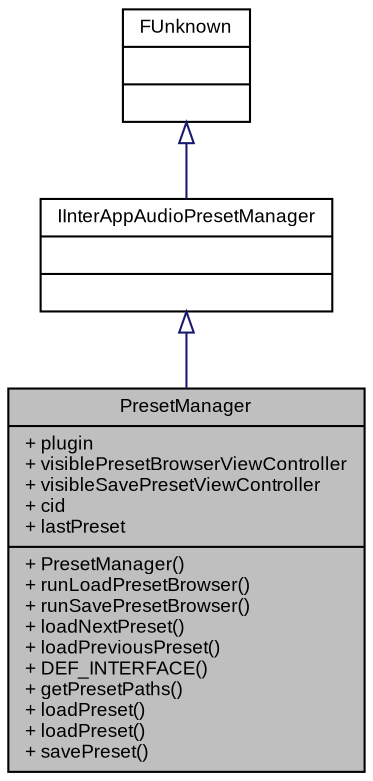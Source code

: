 digraph G
{
  bgcolor="transparent";
  edge [fontname="Arial",fontsize="9",labelfontname="Arial",labelfontsize="9"];
  node [fontname="Arial",fontsize="9",shape=record];
  Node1 [label="{PresetManager\n|+ plugin\l+ visiblePresetBrowserViewController\l+ visibleSavePresetViewController\l+ cid\l+ lastPreset\l|+ PresetManager()\l+ runLoadPresetBrowser()\l+ runSavePresetBrowser()\l+ loadNextPreset()\l+ loadPreviousPreset()\l+ DEF_INTERFACE()\l+ getPresetPaths()\l+ loadPreset()\l+ loadPreset()\l+ savePreset()\l}",height=0.2,width=0.4,color="black", fillcolor="grey75", style="filled" fontcolor="black"];
  Node2 -> Node1 [dir=back,color="midnightblue",fontsize="9",style="solid",arrowtail="empty",fontname="Arial"];
  Node2 [label="{IInterAppAudioPresetManager\n||}",height=0.2,width=0.4,color="black",URL="vstinterfaces.tag$classSteinberg_1_1Vst_1_1IInterAppAudioPresetManager.html"];
  Node3 -> Node2 [dir=back,color="midnightblue",fontsize="9",style="solid",arrowtail="empty",fontname="Arial"];
  Node3 [label="{FUnknown\n||}",height=0.2,width=0.4,color="black",URL="base.tag$classSteinberg_1_1FUnknown.html"];
}
